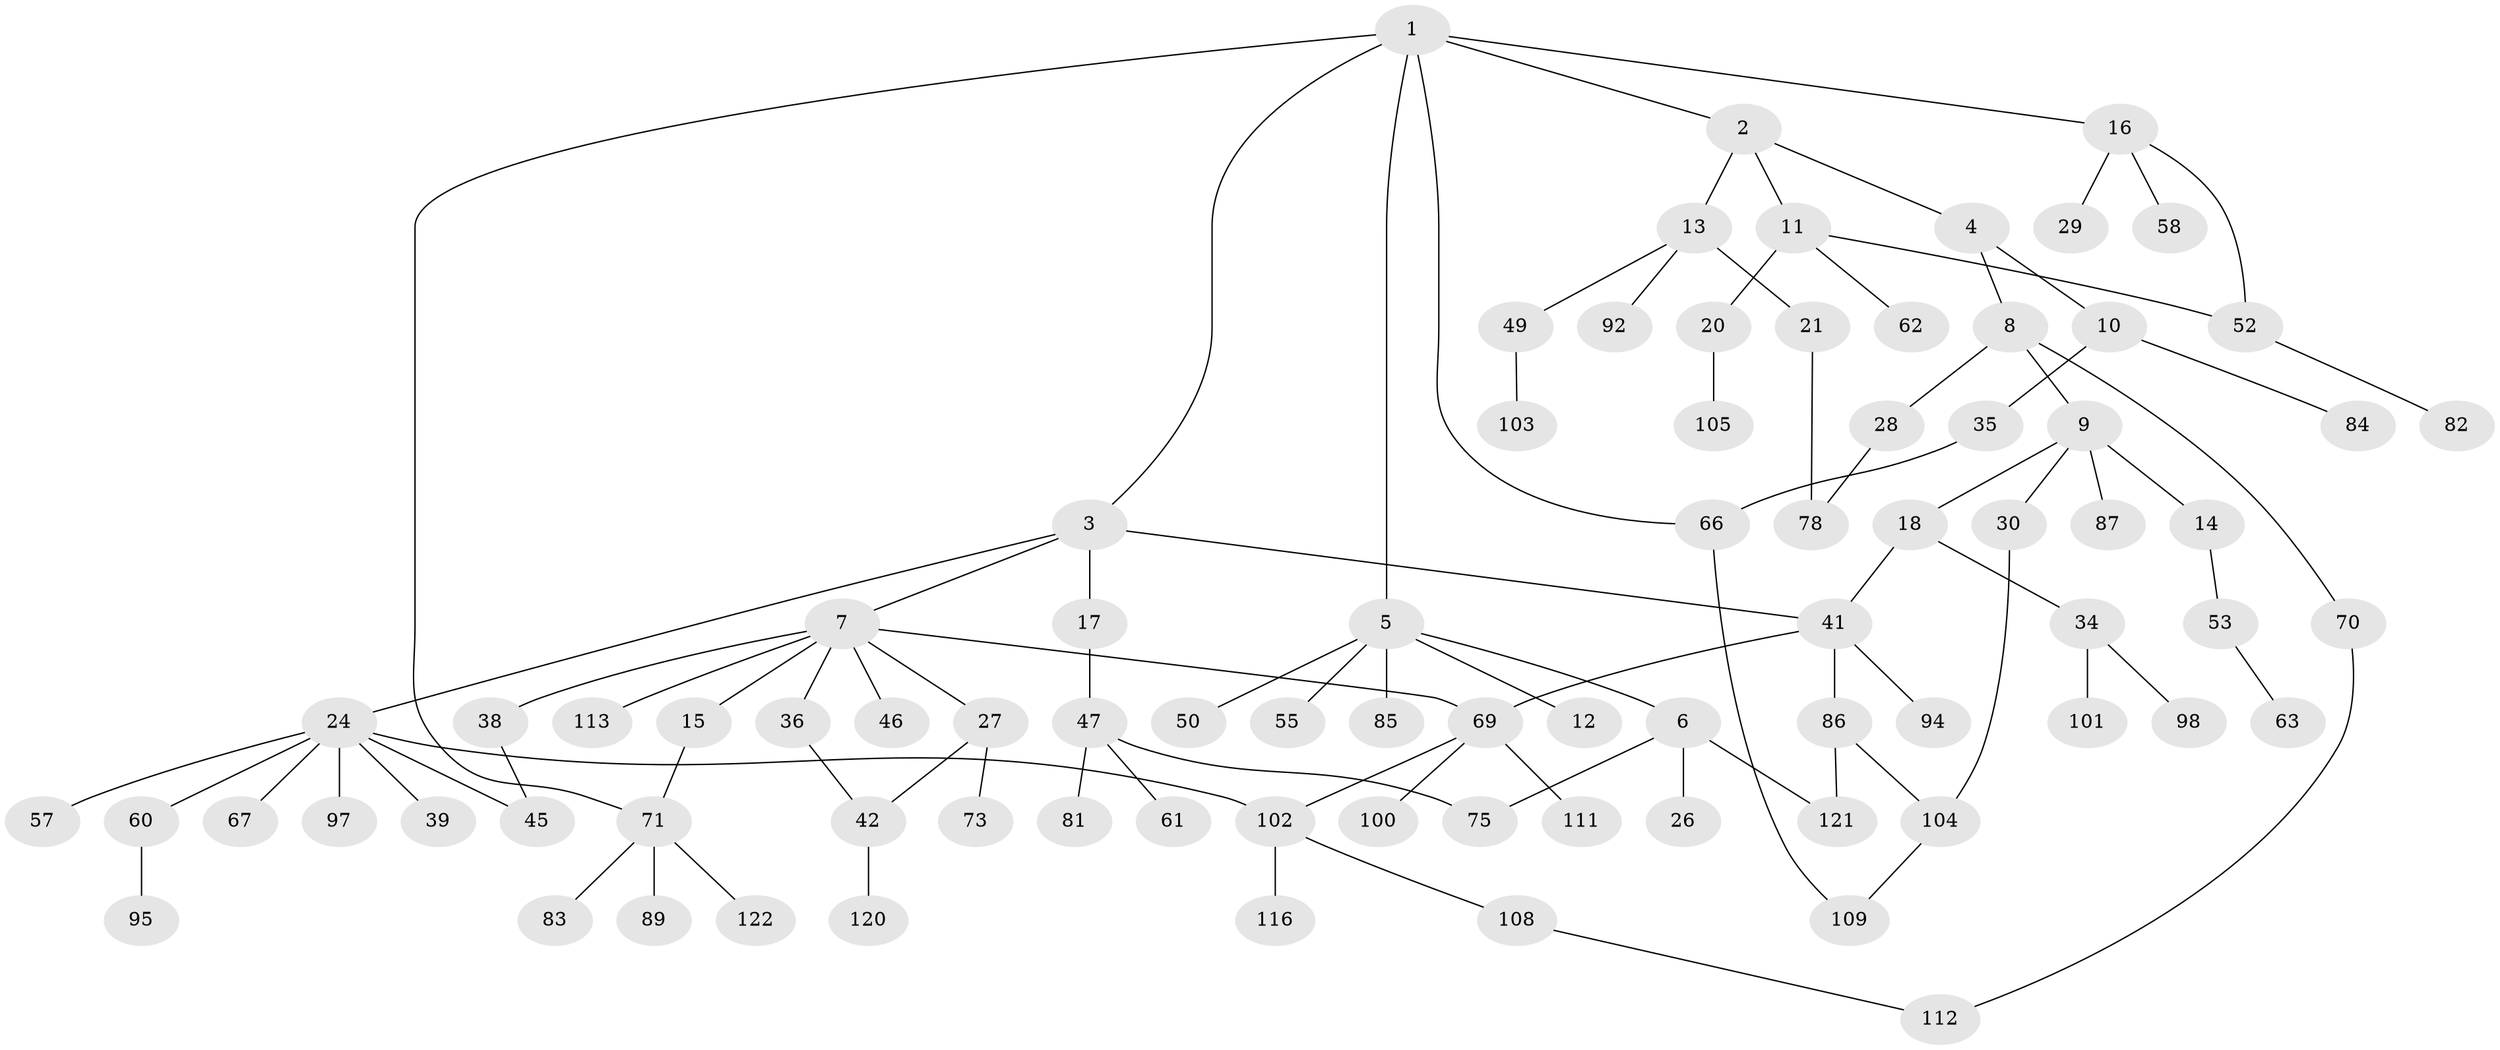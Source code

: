 // original degree distribution, {5: 0.05737704918032787, 3: 0.13934426229508196, 7: 0.01639344262295082, 4: 0.06557377049180328, 6: 0.02459016393442623, 2: 0.28688524590163933, 1: 0.4098360655737705}
// Generated by graph-tools (version 1.1) at 2025/10/02/27/25 16:10:51]
// undirected, 83 vertices, 96 edges
graph export_dot {
graph [start="1"]
  node [color=gray90,style=filled];
  1 [super="+56"];
  2 [super="+48"];
  3 [super="+23"];
  4;
  5 [super="+114"];
  6 [super="+40"];
  7 [super="+31"];
  8 [super="+64"];
  9 [super="+33"];
  10 [super="+22"];
  11 [super="+32"];
  12 [super="+93"];
  13 [super="+90"];
  14;
  15 [super="+19"];
  16 [super="+54"];
  17;
  18;
  20;
  21;
  24 [super="+25"];
  26 [super="+65"];
  27;
  28 [super="+37"];
  29 [super="+107"];
  30 [super="+110"];
  34 [super="+43"];
  35 [super="+44"];
  36 [super="+99"];
  38;
  39 [super="+51"];
  41 [super="+59"];
  42 [super="+117"];
  45 [super="+96"];
  46;
  47 [super="+68"];
  49;
  50;
  52 [super="+80"];
  53 [super="+74"];
  55 [super="+115"];
  57;
  58;
  60 [super="+72"];
  61 [super="+91"];
  62;
  63 [super="+119"];
  66 [super="+76"];
  67;
  69 [super="+79"];
  70;
  71 [super="+77"];
  73;
  75;
  78;
  81;
  82;
  83;
  84;
  85;
  86 [super="+88"];
  87;
  89;
  92;
  94;
  95;
  97;
  98;
  100;
  101 [super="+106"];
  102;
  103;
  104;
  105;
  108 [super="+118"];
  109;
  111;
  112;
  113;
  116;
  120;
  121;
  122;
  1 -- 2;
  1 -- 3;
  1 -- 5;
  1 -- 16;
  1 -- 66;
  1 -- 71;
  2 -- 4;
  2 -- 11;
  2 -- 13;
  3 -- 7;
  3 -- 17;
  3 -- 24;
  3 -- 41;
  4 -- 8;
  4 -- 10;
  5 -- 6;
  5 -- 12;
  5 -- 50;
  5 -- 55;
  5 -- 85;
  6 -- 26;
  6 -- 121;
  6 -- 75;
  7 -- 15;
  7 -- 27;
  7 -- 38;
  7 -- 113;
  7 -- 36;
  7 -- 69;
  7 -- 46;
  8 -- 9;
  8 -- 28;
  8 -- 70;
  9 -- 14;
  9 -- 18;
  9 -- 30;
  9 -- 87;
  10 -- 35;
  10 -- 84;
  11 -- 20;
  11 -- 62;
  11 -- 52;
  13 -- 21;
  13 -- 49;
  13 -- 92;
  14 -- 53;
  15 -- 71;
  16 -- 29;
  16 -- 52;
  16 -- 58;
  17 -- 47;
  18 -- 34;
  18 -- 41;
  20 -- 105;
  21 -- 78;
  24 -- 39;
  24 -- 57;
  24 -- 60;
  24 -- 67;
  24 -- 102;
  24 -- 97;
  24 -- 45;
  27 -- 42;
  27 -- 73;
  28 -- 78;
  30 -- 104;
  34 -- 98;
  34 -- 101;
  35 -- 66;
  36 -- 42;
  38 -- 45;
  41 -- 69;
  41 -- 86;
  41 -- 94;
  42 -- 120;
  47 -- 61;
  47 -- 75;
  47 -- 81;
  49 -- 103;
  52 -- 82;
  53 -- 63;
  60 -- 95;
  66 -- 109;
  69 -- 100;
  69 -- 111;
  69 -- 102;
  70 -- 112;
  71 -- 83;
  71 -- 89;
  71 -- 122;
  86 -- 121;
  86 -- 104;
  102 -- 108;
  102 -- 116;
  104 -- 109;
  108 -- 112;
}
